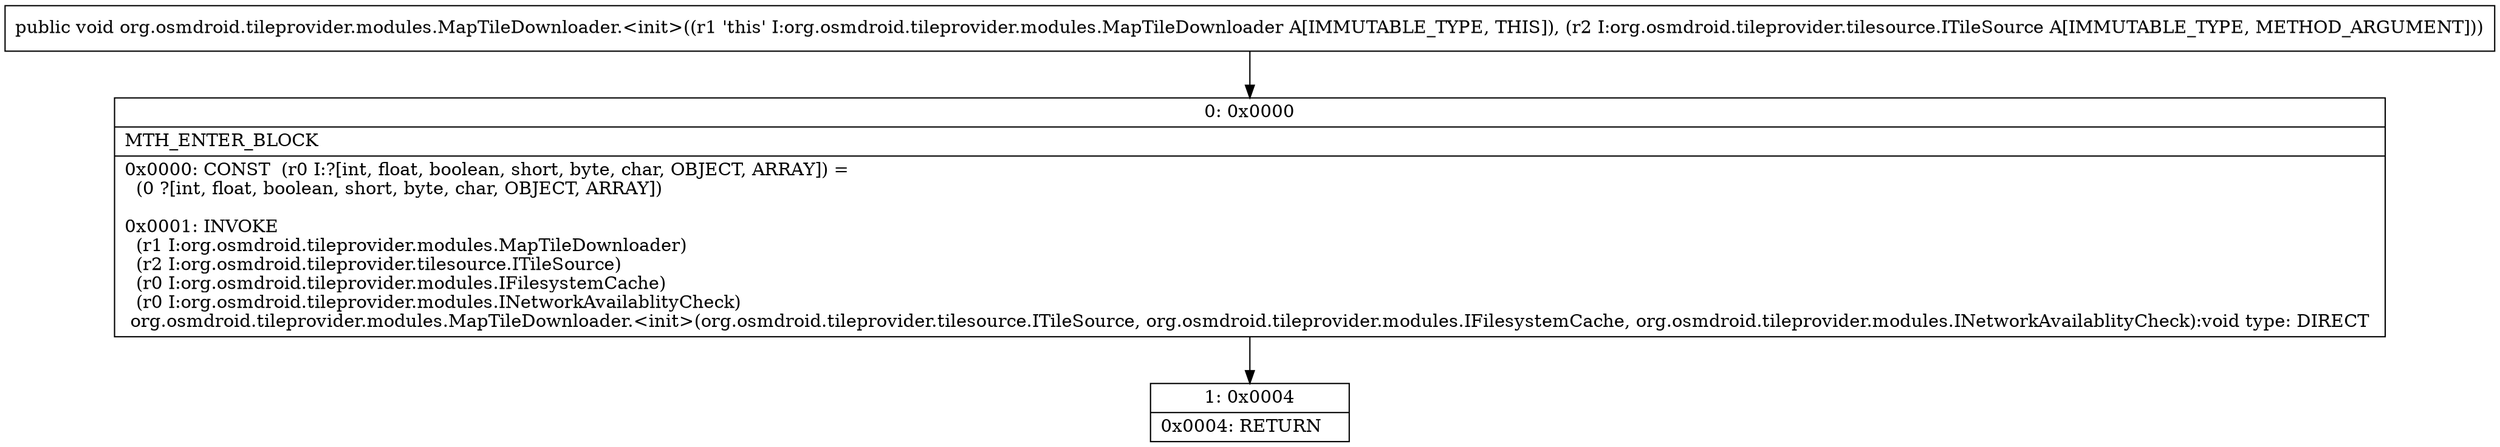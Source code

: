 digraph "CFG fororg.osmdroid.tileprovider.modules.MapTileDownloader.\<init\>(Lorg\/osmdroid\/tileprovider\/tilesource\/ITileSource;)V" {
Node_0 [shape=record,label="{0\:\ 0x0000|MTH_ENTER_BLOCK\l|0x0000: CONST  (r0 I:?[int, float, boolean, short, byte, char, OBJECT, ARRAY]) = \l  (0 ?[int, float, boolean, short, byte, char, OBJECT, ARRAY])\l \l0x0001: INVOKE  \l  (r1 I:org.osmdroid.tileprovider.modules.MapTileDownloader)\l  (r2 I:org.osmdroid.tileprovider.tilesource.ITileSource)\l  (r0 I:org.osmdroid.tileprovider.modules.IFilesystemCache)\l  (r0 I:org.osmdroid.tileprovider.modules.INetworkAvailablityCheck)\l org.osmdroid.tileprovider.modules.MapTileDownloader.\<init\>(org.osmdroid.tileprovider.tilesource.ITileSource, org.osmdroid.tileprovider.modules.IFilesystemCache, org.osmdroid.tileprovider.modules.INetworkAvailablityCheck):void type: DIRECT \l}"];
Node_1 [shape=record,label="{1\:\ 0x0004|0x0004: RETURN   \l}"];
MethodNode[shape=record,label="{public void org.osmdroid.tileprovider.modules.MapTileDownloader.\<init\>((r1 'this' I:org.osmdroid.tileprovider.modules.MapTileDownloader A[IMMUTABLE_TYPE, THIS]), (r2 I:org.osmdroid.tileprovider.tilesource.ITileSource A[IMMUTABLE_TYPE, METHOD_ARGUMENT])) }"];
MethodNode -> Node_0;
Node_0 -> Node_1;
}

